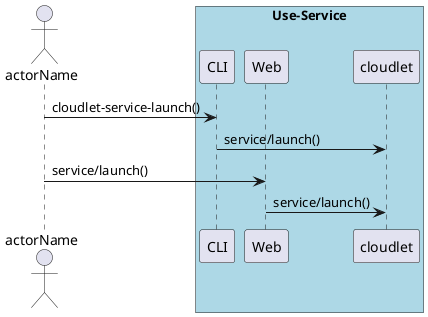 @startuml
Actor "actorName" as A

box "Use-Service" #lightblue
participant CLI as CLI
participant Web as Web
participant "cloudlet" as S
A -> CLI : cloudlet-service-launch()
CLI -> S : service/launch()
A -> Web : service/launch()
Web -> S : service/launch()
end box

@enduml
